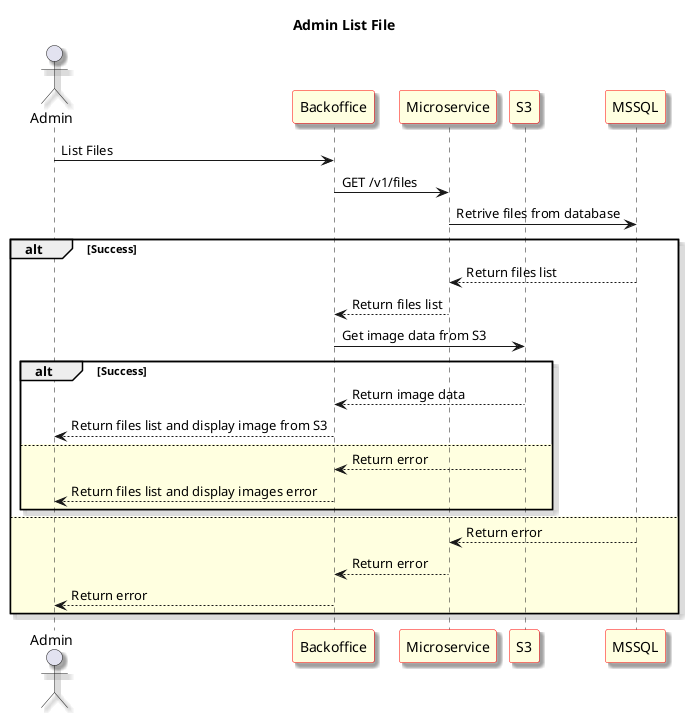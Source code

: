 @startuml Admin List File
skinparam shadowing true
skinparam sequence {
	ParticipantBackgroundColor LightYellow
	ParticipantBorderColor red
}
Title: Admin List File
actor "Admin" as User1
participant "Backoffice" as Frontend
participant "Microservice" as Microservice
participant "S3" as S3
participant "MSSQL" as Database

User1 -> Frontend: List Files

Frontend -> Microservice: GET /v1/files

Microservice -> Database: Retrive files from database

alt Success

Database --> Microservice: Return files list

Frontend <-- Microservice: Return files list

Frontend -> S3: Get image data from S3

	alt Success

	S3 --> Frontend: Return image data

	User1 <-- Frontend: Return files list and display image from S3

	else #LightYellow

	S3 --> Frontend: Return error

	User1 <-- Frontend: Return files list and display images error

	end

else #LightYellow

Database --> Microservice: Return error

Microservice --> Frontend: Return error

Frontend --> User1: Return error

end

@enduml